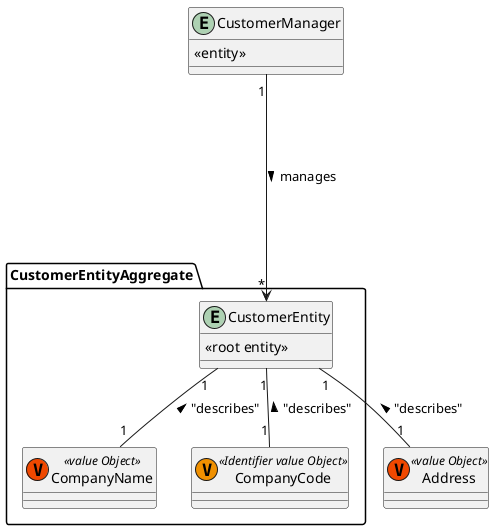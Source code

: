 @startuml
'https://plantuml.com/class-diagram

Entity CustomerManager {
    <<entity>>
}

Package CustomerEntityAggregate{
    Entity CustomerEntity {
        <<root entity>>
    }

    Class CompanyName <<(V,#f04800) value Object>> {}

    Class CompanyCode <<(V,#f09000) Identifier value Object>> {}

}
Class Address  <<(V,#f04800) value Object>>{}


CustomerEntity "1" -- "1" CompanyName : "describes" <
CustomerEntity "1" -- "1" CompanyCode : "describes" <
CustomerEntity "1" -- "1" Address : "describes" <
CustomerManager "1" ----> "*" CustomerEntity : > manages

@enduml